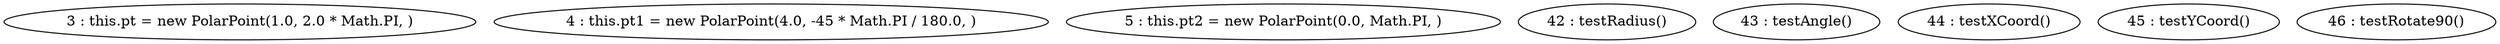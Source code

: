 digraph G {
"3 : this.pt = new PolarPoint(1.0, 2.0 * Math.PI, )"
"4 : this.pt1 = new PolarPoint(4.0, -45 * Math.PI / 180.0, )"
"5 : this.pt2 = new PolarPoint(0.0, Math.PI, )"
"42 : testRadius()"
"43 : testAngle()"
"44 : testXCoord()"
"45 : testYCoord()"
"46 : testRotate90()"
}